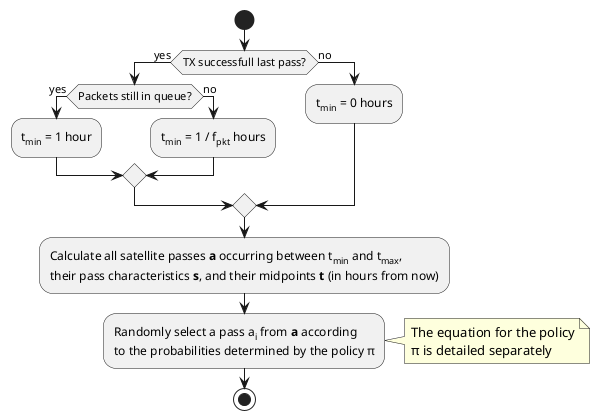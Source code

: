 @startuml



start

if (TX successfull last pass?) then (yes)
    if (Packets still in queue?) then (yes)
        :t<sub>min</sub> = 1 hour;
        
    else (no)
        :t<sub>min</sub> = 1 / f<sub>pkt</sub> hours;
        
    endif
else (no)
    :t<sub>min</sub> = 0 hours;
endif
:Calculate all satellite passes **a** occurring between t<sub>min</sub> and t<sub>max</sub>,
their pass characteristics **s**, and their midpoints **t** (in hours from now);
:Randomly select a pass a<sub>i</sub> from **a** according
to the probabilities determined by the policy π;
note right: The equation for the policy\nπ is detailed separately

stop



@enduml